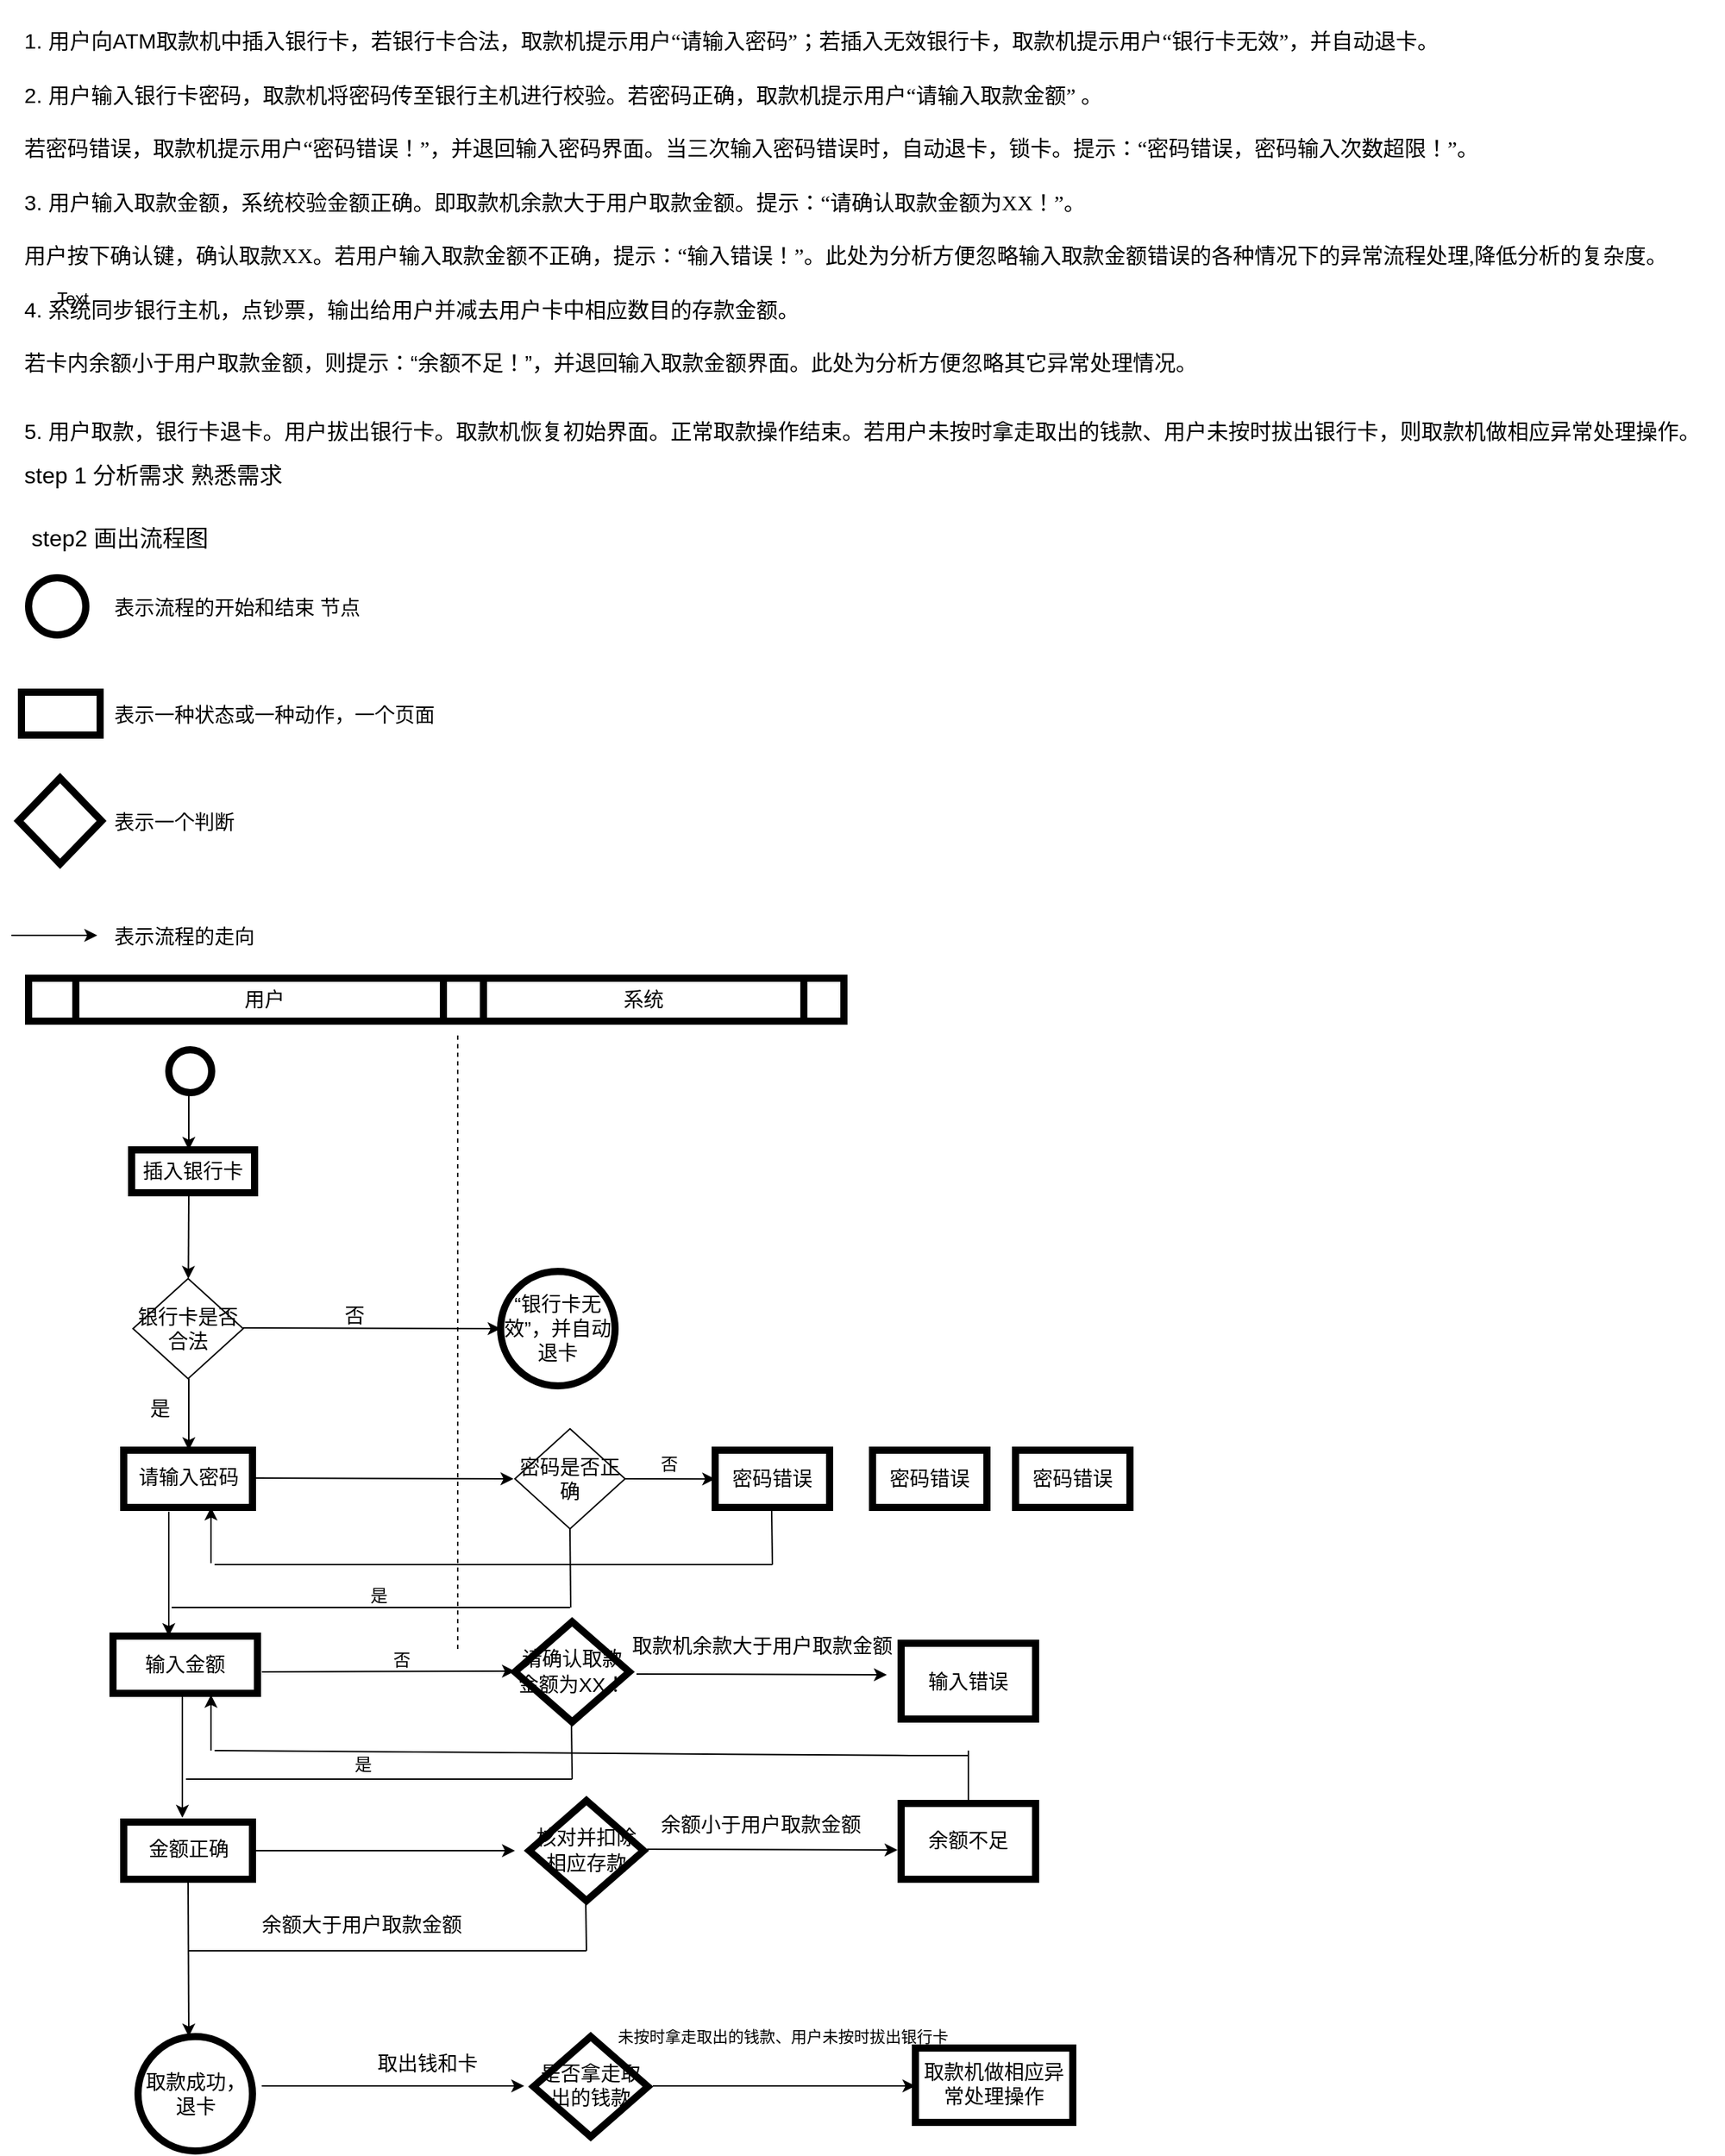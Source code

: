 <mxfile version="12.2.2" type="device" pages="1"><diagram id="kOlLxRC6D5tNrvUlHnhc" name="第 1 页"><mxGraphModel dx="838" dy="481" grid="1" gridSize="10" guides="1" tooltips="1" connect="1" arrows="1" fold="1" page="1" pageScale="1" pageWidth="827" pageHeight="1169" math="0" shadow="0"><root><mxCell id="0"/><mxCell id="1" parent="0"/><mxCell id="hGxhfmPnfHzS0XLvmDlV-4" value="&lt;p class=&quot;MsoNormal&quot; style=&quot;line-height: 150% ; font-size: 15px&quot;&gt;&lt;font style=&quot;font-size: 15px&quot;&gt;1.&amp;nbsp;&lt;span style=&quot;line-height: 150%&quot;&gt;&lt;font face=&quot;宋体&quot; style=&quot;font-size: 15px&quot;&gt;用户向&lt;/font&gt;ATM&lt;font face=&quot;宋体&quot; style=&quot;font-size: 15px&quot;&gt;取款机中插入银行卡，若银行卡合法，取款机提示用户“请输入密码”；若插入无效银行卡，取款机提示用户“银行卡无效”，并自动退卡。&lt;/font&gt;&lt;/span&gt;&lt;br&gt;&lt;/font&gt;&lt;/p&gt;&lt;p class=&quot;MsoNormal&quot; style=&quot;line-height: 150% ; font-size: 15px&quot;&gt;&lt;font style=&quot;font-size: 15px&quot;&gt;&lt;span style=&quot;line-height: 150%&quot;&gt;2. &lt;font face=&quot;宋体&quot; style=&quot;font-size: 15px&quot;&gt;用户输入银行卡密码，取款机将密码传至银行主机进行校验。若密码正确，取款机提示用户“请输入取款金额” 。&lt;/font&gt;&lt;/span&gt;&lt;/font&gt;&lt;/p&gt;&lt;p class=&quot;MsoNormal&quot; style=&quot;line-height: 150% ; font-size: 15px&quot;&gt;&lt;font style=&quot;font-size: 15px&quot;&gt;&lt;span style=&quot;line-height: 150%&quot;&gt;&lt;font face=&quot;宋体&quot; style=&quot;font-size: 15px&quot;&gt;若密码错误，取款机提示用户“密码错误！”，并退回输入密码界面。当三次输入密码错误时，自动退卡，锁卡。提示：“密码错误，密码输入次数超限！”。&lt;/font&gt;&lt;/span&gt;&lt;span style=&quot;font-family: &amp;#34;calibri&amp;#34; ; line-height: 150%&quot;&gt;&lt;/span&gt;&lt;/font&gt;&lt;/p&gt;&lt;p class=&quot;MsoNormal&quot; style=&quot;line-height: 150% ; font-size: 15px&quot;&gt;&lt;font style=&quot;font-size: 15px&quot;&gt;&lt;span style=&quot;line-height: 150%&quot;&gt;3. &lt;font face=&quot;宋体&quot; style=&quot;font-size: 15px&quot;&gt;用户输入取款金额，系统校验金额正确。即取款机余款大于用户取款金额。提示：“请确认取款金额为&lt;/font&gt;&lt;font face=&quot;Calibri&quot; style=&quot;font-size: 15px&quot;&gt;XX&lt;/font&gt;&lt;font face=&quot;宋体&quot; style=&quot;font-size: 15px&quot;&gt;！”。&lt;/font&gt;&lt;/span&gt;&lt;/font&gt;&lt;/p&gt;&lt;p class=&quot;MsoNormal&quot; style=&quot;line-height: 150% ; font-size: 15px&quot;&gt;&lt;font style=&quot;font-size: 15px&quot;&gt;&lt;span style=&quot;line-height: 150%&quot;&gt;&lt;font face=&quot;宋体&quot; style=&quot;font-size: 15px&quot;&gt;用户按下确认键，确认取款&lt;/font&gt;&lt;font face=&quot;Calibri&quot; style=&quot;font-size: 15px&quot;&gt;XX&lt;/font&gt;&lt;font face=&quot;宋体&quot; style=&quot;font-size: 15px&quot;&gt;。若用户输入取款金额不正确，提示：“输入错误！”。此处为分析方便忽略输入取款金额错误的各种情况下的异常流程处理&lt;/font&gt;&lt;font face=&quot;Calibri&quot; style=&quot;font-size: 15px&quot;&gt;,&lt;/font&gt;&lt;font face=&quot;宋体&quot; style=&quot;font-size: 15px&quot;&gt;降低分析的复杂度。&lt;/font&gt;&lt;/span&gt;&lt;span style=&quot;font-family: &amp;#34;calibri&amp;#34; ; line-height: 150%&quot;&gt;&lt;/span&gt;&lt;/font&gt;&lt;/p&gt;&lt;p class=&quot;MsoNormal&quot; style=&quot;line-height: 150% ; font-size: 15px&quot;&gt;&lt;font style=&quot;font-size: 15px&quot;&gt;&lt;span&gt;4.&amp;nbsp;&lt;/span&gt;&lt;span style=&quot;line-height: 150%&quot;&gt;&lt;font face=&quot;宋体&quot; style=&quot;font-size: 15px&quot;&gt;系统同步银行主机，点钞票，输出给用户并减去用户卡中相应数目的存款金额。&lt;/font&gt;&lt;/span&gt;&lt;/font&gt;&lt;/p&gt;&lt;p class=&quot;MsoNormal&quot; style=&quot;line-height: 150% ; font-size: 15px&quot;&gt;&lt;font style=&quot;font-size: 15px&quot;&gt;&lt;span style=&quot;line-height: 150%&quot;&gt;&lt;font face=&quot;宋体&quot; style=&quot;font-size: 15px&quot;&gt;若卡内余额小于用户取款金额，则提示：&lt;/font&gt;“余额不足！”，并退回输入取款金额界面。此处为分析方便忽略其它异常处理情况。&lt;/span&gt;&lt;span style=&quot;font-family: &amp;#34;calibri&amp;#34; ; line-height: 150%&quot;&gt;&lt;/span&gt;&lt;/font&gt;&lt;/p&gt;&lt;p class=&quot;MsoNormal&quot; style=&quot;line-height: 150% ; font-size: 15px&quot;&gt;&lt;span style=&quot;line-height: 150%&quot;&gt;&lt;font style=&quot;font-size: 15px&quot;&gt;5. &lt;font face=&quot;宋体&quot; style=&quot;font-size: 15px&quot;&gt;用户取款，银行卡退卡。用户拔出银行卡。取款机恢复初始界面。正常取款操作结束。若用户未按时拿走取出的钱款、用户未按时拔出银行卡，则取款机做相应异常处理操作。&lt;/font&gt;&lt;/font&gt;&lt;/span&gt;&lt;span style=&quot;font-size: 18pt ; line-height: 150% ; font-size: 18pt ; line-height: 150%&quot;&gt;&lt;/span&gt;&lt;/p&gt;" style="text;html=1;resizable=0;points=[];autosize=1;align=left;verticalAlign=top;spacingTop=-4;" vertex="1" parent="1"><mxGeometry x="55" y="16" width="1190" height="330" as="geometry"/></mxCell><mxCell id="hGxhfmPnfHzS0XLvmDlV-5" value="Text" style="text;html=1;resizable=0;points=[];autosize=1;align=left;verticalAlign=top;spacingTop=-4;" vertex="1" parent="1"><mxGeometry x="78" y="215" width="40" height="20" as="geometry"/></mxCell><mxCell id="hGxhfmPnfHzS0XLvmDlV-6" value="&lt;font style=&quot;font-size: 16px&quot;&gt;step 1 分析需求 熟悉需求&lt;/font&gt;" style="text;html=1;resizable=0;points=[];autosize=1;align=left;verticalAlign=top;spacingTop=-4;strokeWidth=5;" vertex="1" parent="1"><mxGeometry x="55" y="336" width="200" height="20" as="geometry"/></mxCell><mxCell id="hGxhfmPnfHzS0XLvmDlV-7" value="&lt;font style=&quot;font-size: 16px&quot;&gt;step2 画出流程图&lt;/font&gt;" style="text;html=1;resizable=0;points=[];autosize=1;align=left;verticalAlign=top;spacingTop=-4;" vertex="1" parent="1"><mxGeometry x="60" y="380" width="140" height="20" as="geometry"/></mxCell><mxCell id="hGxhfmPnfHzS0XLvmDlV-8" value="" style="ellipse;whiteSpace=wrap;html=1;aspect=fixed;strokeWidth=5;" vertex="1" parent="1"><mxGeometry x="60" y="420" width="40" height="40" as="geometry"/></mxCell><mxCell id="hGxhfmPnfHzS0XLvmDlV-9" value="&lt;font style=&quot;font-size: 14px&quot;&gt;表示流程的开始和结束 节点&lt;/font&gt;" style="text;html=1;resizable=0;points=[];autosize=1;align=left;verticalAlign=top;spacingTop=-4;" vertex="1" parent="1"><mxGeometry x="118" y="430" width="190" height="20" as="geometry"/></mxCell><mxCell id="hGxhfmPnfHzS0XLvmDlV-10" value="" style="rounded=0;whiteSpace=wrap;html=1;strokeWidth=5;" vertex="1" parent="1"><mxGeometry x="55" y="500" width="55" height="30" as="geometry"/></mxCell><mxCell id="hGxhfmPnfHzS0XLvmDlV-11" value="&lt;font style=&quot;font-size: 14px&quot;&gt;表示一种状态或一种动作，一个页面&lt;/font&gt;" style="text;html=1;resizable=0;points=[];autosize=1;align=left;verticalAlign=top;spacingTop=-4;" vertex="1" parent="1"><mxGeometry x="118" y="505" width="240" height="20" as="geometry"/></mxCell><mxCell id="hGxhfmPnfHzS0XLvmDlV-12" value="" style="rhombus;whiteSpace=wrap;html=1;strokeWidth=5;" vertex="1" parent="1"><mxGeometry x="53" y="560" width="58" height="60" as="geometry"/></mxCell><mxCell id="hGxhfmPnfHzS0XLvmDlV-13" value="&lt;font style=&quot;font-size: 14px&quot;&gt;表示一个判断&lt;/font&gt;" style="text;html=1;resizable=0;points=[];autosize=1;align=left;verticalAlign=top;spacingTop=-4;" vertex="1" parent="1"><mxGeometry x="118" y="580" width="100" height="20" as="geometry"/></mxCell><mxCell id="hGxhfmPnfHzS0XLvmDlV-14" value="" style="endArrow=classic;html=1;" edge="1" parent="1"><mxGeometry width="50" height="50" relative="1" as="geometry"><mxPoint x="48" y="670" as="sourcePoint"/><mxPoint x="108" y="670" as="targetPoint"/><Array as="points"><mxPoint x="78" y="670"/></Array></mxGeometry></mxCell><mxCell id="hGxhfmPnfHzS0XLvmDlV-15" value="&lt;font style=&quot;font-size: 14px&quot;&gt;表示流程的走向&lt;/font&gt;" style="text;html=1;resizable=0;points=[];autosize=1;align=left;verticalAlign=top;spacingTop=-4;" vertex="1" parent="1"><mxGeometry x="118" y="660" width="110" height="20" as="geometry"/></mxCell><mxCell id="hGxhfmPnfHzS0XLvmDlV-16" value="&lt;font style=&quot;font-size: 14px&quot;&gt;用户&lt;/font&gt;" style="shape=process;whiteSpace=wrap;html=1;backgroundOutline=1;strokeWidth=5;" vertex="1" parent="1"><mxGeometry x="60" y="700" width="330" height="30" as="geometry"/></mxCell><mxCell id="hGxhfmPnfHzS0XLvmDlV-17" value="&lt;font style=&quot;font-size: 14px&quot;&gt;系统&lt;/font&gt;" style="shape=process;whiteSpace=wrap;html=1;backgroundOutline=1;strokeWidth=5;" vertex="1" parent="1"><mxGeometry x="350" y="700" width="280" height="30" as="geometry"/></mxCell><mxCell id="hGxhfmPnfHzS0XLvmDlV-18" value="" style="endArrow=none;dashed=1;html=1;" edge="1" parent="1"><mxGeometry width="50" height="50" relative="1" as="geometry"><mxPoint x="360" y="1169" as="sourcePoint"/><mxPoint x="360" y="737" as="targetPoint"/></mxGeometry></mxCell><mxCell id="hGxhfmPnfHzS0XLvmDlV-20" value="" style="ellipse;whiteSpace=wrap;html=1;aspect=fixed;strokeWidth=5;" vertex="1" parent="1"><mxGeometry x="158" y="750" width="30" height="30" as="geometry"/></mxCell><mxCell id="hGxhfmPnfHzS0XLvmDlV-22" value="" style="endArrow=classic;html=1;" edge="1" parent="1"><mxGeometry width="50" height="50" relative="1" as="geometry"><mxPoint x="172" y="780" as="sourcePoint"/><mxPoint x="172" y="820" as="targetPoint"/></mxGeometry></mxCell><mxCell id="hGxhfmPnfHzS0XLvmDlV-23" value="&lt;font style=&quot;font-size: 14px&quot;&gt;插入银行卡&lt;/font&gt;" style="rounded=0;whiteSpace=wrap;html=1;strokeWidth=5;" vertex="1" parent="1"><mxGeometry x="132" y="820" width="86" height="30" as="geometry"/></mxCell><mxCell id="hGxhfmPnfHzS0XLvmDlV-25" value="" style="endArrow=classic;html=1;" edge="1" parent="1" target="hGxhfmPnfHzS0XLvmDlV-26"><mxGeometry width="50" height="50" relative="1" as="geometry"><mxPoint x="172" y="850" as="sourcePoint"/><mxPoint x="172" y="890" as="targetPoint"/></mxGeometry></mxCell><mxCell id="hGxhfmPnfHzS0XLvmDlV-26" value="&lt;font style=&quot;font-size: 14px&quot;&gt;银行卡是否合法&lt;/font&gt;" style="rhombus;whiteSpace=wrap;html=1;" vertex="1" parent="1"><mxGeometry x="133" y="910" width="77" height="70" as="geometry"/></mxCell><mxCell id="hGxhfmPnfHzS0XLvmDlV-27" value="" style="endArrow=classic;html=1;" edge="1" parent="1"><mxGeometry width="50" height="50" relative="1" as="geometry"><mxPoint x="210" y="944.5" as="sourcePoint"/><mxPoint x="390" y="945" as="targetPoint"/></mxGeometry></mxCell><mxCell id="hGxhfmPnfHzS0XLvmDlV-28" value="" style="endArrow=classic;html=1;" edge="1" parent="1"><mxGeometry width="50" height="50" relative="1" as="geometry"><mxPoint x="172" y="980" as="sourcePoint"/><mxPoint x="172" y="1030" as="targetPoint"/></mxGeometry></mxCell><mxCell id="hGxhfmPnfHzS0XLvmDlV-29" value="&lt;font style=&quot;font-size: 14px&quot;&gt;否&lt;/font&gt;" style="text;html=1;resizable=0;points=[];autosize=1;align=left;verticalAlign=top;spacingTop=-4;" vertex="1" parent="1"><mxGeometry x="279" y="925" width="30" height="20" as="geometry"/></mxCell><mxCell id="hGxhfmPnfHzS0XLvmDlV-30" value="&lt;font style=&quot;font-size: 14px&quot;&gt;是&lt;/font&gt;" style="text;html=1;resizable=0;points=[];autosize=1;align=left;verticalAlign=top;spacingTop=-4;" vertex="1" parent="1"><mxGeometry x="143" y="990" width="30" height="20" as="geometry"/></mxCell><mxCell id="hGxhfmPnfHzS0XLvmDlV-31" value="&lt;p class=&quot;MsoNormal&quot; style=&quot;font-size: 14px&quot;&gt;&lt;span&gt;“银行卡无效”，并自动退卡&lt;/span&gt;&lt;/p&gt;" style="ellipse;whiteSpace=wrap;html=1;aspect=fixed;strokeWidth=5;" vertex="1" parent="1"><mxGeometry x="390" y="905" width="80" height="80" as="geometry"/></mxCell><mxCell id="hGxhfmPnfHzS0XLvmDlV-32" value="&lt;p class=&quot;MsoNormal&quot;&gt;&lt;span&gt;&lt;font face=&quot;宋体&quot; style=&quot;font-size: 14px&quot;&gt;请输入密码&lt;/font&gt;&lt;/span&gt;&lt;/p&gt;" style="rounded=0;whiteSpace=wrap;html=1;strokeWidth=5;" vertex="1" parent="1"><mxGeometry x="126.5" y="1030" width="90" height="40" as="geometry"/></mxCell><mxCell id="hGxhfmPnfHzS0XLvmDlV-35" value="" style="endArrow=classic;html=1;" edge="1" parent="1"><mxGeometry width="50" height="50" relative="1" as="geometry"><mxPoint x="219" y="1049.5" as="sourcePoint"/><mxPoint x="399" y="1050" as="targetPoint"/></mxGeometry></mxCell><mxCell id="hGxhfmPnfHzS0XLvmDlV-36" value="&lt;font style=&quot;font-size: 14px&quot;&gt;密码是否正确&lt;/font&gt;" style="rhombus;whiteSpace=wrap;html=1;" vertex="1" parent="1"><mxGeometry x="400" y="1015" width="77" height="70" as="geometry"/></mxCell><mxCell id="hGxhfmPnfHzS0XLvmDlV-37" value="" style="endArrow=none;html=1;entryX=0.5;entryY=1;entryDx=0;entryDy=0;" edge="1" parent="1" target="hGxhfmPnfHzS0XLvmDlV-36"><mxGeometry width="50" height="50" relative="1" as="geometry"><mxPoint x="439" y="1140" as="sourcePoint"/><mxPoint x="438" y="1100" as="targetPoint"/></mxGeometry></mxCell><mxCell id="hGxhfmPnfHzS0XLvmDlV-40" value="" style="endArrow=none;html=1;entryX=0.5;entryY=1;entryDx=0;entryDy=0;" edge="1" parent="1"><mxGeometry width="50" height="50" relative="1" as="geometry"><mxPoint x="160" y="1140" as="sourcePoint"/><mxPoint x="438.5" y="1140" as="targetPoint"/></mxGeometry></mxCell><mxCell id="hGxhfmPnfHzS0XLvmDlV-42" value="" style="endArrow=classic;html=1;exitX=0.35;exitY=1.075;exitDx=0;exitDy=0;exitPerimeter=0;" edge="1" parent="1" source="hGxhfmPnfHzS0XLvmDlV-32"><mxGeometry width="50" height="50" relative="1" as="geometry"><mxPoint x="158" y="1080" as="sourcePoint"/><mxPoint x="158" y="1160" as="targetPoint"/></mxGeometry></mxCell><mxCell id="hGxhfmPnfHzS0XLvmDlV-43" value="是" style="text;html=1;resizable=0;points=[];autosize=1;align=left;verticalAlign=top;spacingTop=-4;" vertex="1" parent="1"><mxGeometry x="297" y="1122" width="30" height="20" as="geometry"/></mxCell><mxCell id="hGxhfmPnfHzS0XLvmDlV-44" value="&lt;font style=&quot;font-size: 14px&quot;&gt;输入金额&lt;/font&gt;" style="rounded=0;whiteSpace=wrap;html=1;strokeWidth=5;" vertex="1" parent="1"><mxGeometry x="119" y="1160" width="101" height="40" as="geometry"/></mxCell><mxCell id="hGxhfmPnfHzS0XLvmDlV-45" value="" style="endArrow=classic;html=1;" edge="1" parent="1"><mxGeometry width="50" height="50" relative="1" as="geometry"><mxPoint x="477" y="1050" as="sourcePoint"/><mxPoint x="540" y="1050.107" as="targetPoint"/></mxGeometry></mxCell><mxCell id="hGxhfmPnfHzS0XLvmDlV-47" value="&lt;font style=&quot;font-size: 14px&quot;&gt;密码错误&lt;/font&gt;" style="rounded=0;whiteSpace=wrap;html=1;strokeWidth=5;" vertex="1" parent="1"><mxGeometry x="540" y="1030" width="80" height="40" as="geometry"/></mxCell><mxCell id="hGxhfmPnfHzS0XLvmDlV-48" value="" style="endArrow=none;html=1;" edge="1" parent="1"><mxGeometry width="50" height="50" relative="1" as="geometry"><mxPoint x="580" y="1110" as="sourcePoint"/><mxPoint x="579.5" y="1072" as="targetPoint"/></mxGeometry></mxCell><mxCell id="hGxhfmPnfHzS0XLvmDlV-49" value="" style="endArrow=none;html=1;" edge="1" parent="1"><mxGeometry width="50" height="50" relative="1" as="geometry"><mxPoint x="190" y="1110" as="sourcePoint"/><mxPoint x="580" y="1110" as="targetPoint"/><Array as="points"><mxPoint x="540" y="1110"/></Array></mxGeometry></mxCell><mxCell id="hGxhfmPnfHzS0XLvmDlV-52" value="" style="endArrow=classic;html=1;" edge="1" parent="1"><mxGeometry width="50" height="50" relative="1" as="geometry"><mxPoint x="187.5" y="1109" as="sourcePoint"/><mxPoint x="187.5" y="1070" as="targetPoint"/></mxGeometry></mxCell><mxCell id="hGxhfmPnfHzS0XLvmDlV-53" value="否" style="text;html=1;resizable=0;points=[];autosize=1;align=left;verticalAlign=top;spacingTop=-4;" vertex="1" parent="1"><mxGeometry x="500" y="1030" width="30" height="20" as="geometry"/></mxCell><mxCell id="hGxhfmPnfHzS0XLvmDlV-55" value="&lt;p class=&quot;MsoNormal&quot; style=&quot;font-size: 14px&quot;&gt;&lt;span&gt;&lt;font face=&quot;宋体&quot; style=&quot;font-size: 14px&quot;&gt;请确认取款金额为&lt;/font&gt;XX&lt;font face=&quot;宋体&quot; style=&quot;font-size: 14px&quot;&gt;！&lt;/font&gt;&lt;/span&gt;&lt;/p&gt;" style="rhombus;whiteSpace=wrap;html=1;strokeWidth=5;" vertex="1" parent="1"><mxGeometry x="400" y="1150" width="80" height="70" as="geometry"/></mxCell><mxCell id="hGxhfmPnfHzS0XLvmDlV-56" value="" style="endArrow=classic;html=1;" edge="1" parent="1"><mxGeometry width="50" height="50" relative="1" as="geometry"><mxPoint x="223" y="1185" as="sourcePoint"/><mxPoint x="400" y="1184.5" as="targetPoint"/><Array as="points"><mxPoint x="400" y="1184.5"/></Array></mxGeometry></mxCell><mxCell id="hGxhfmPnfHzS0XLvmDlV-57" value="否" style="text;html=1;resizable=0;points=[];autosize=1;align=left;verticalAlign=top;spacingTop=-4;" vertex="1" parent="1"><mxGeometry x="313" y="1167" width="30" height="20" as="geometry"/></mxCell><mxCell id="hGxhfmPnfHzS0XLvmDlV-58" value="" style="endArrow=none;html=1;entryX=0.5;entryY=1;entryDx=0;entryDy=0;" edge="1" parent="1"><mxGeometry width="50" height="50" relative="1" as="geometry"><mxPoint x="440" y="1260" as="sourcePoint"/><mxPoint x="439.5" y="1220" as="targetPoint"/></mxGeometry></mxCell><mxCell id="hGxhfmPnfHzS0XLvmDlV-59" value="" style="endArrow=none;html=1;" edge="1" parent="1"><mxGeometry width="50" height="50" relative="1" as="geometry"><mxPoint x="170" y="1260" as="sourcePoint"/><mxPoint x="440" y="1260" as="targetPoint"/><Array as="points"><mxPoint x="400" y="1260"/></Array></mxGeometry></mxCell><mxCell id="hGxhfmPnfHzS0XLvmDlV-60" value="是" style="text;html=1;resizable=0;points=[];autosize=1;align=left;verticalAlign=top;spacingTop=-4;" vertex="1" parent="1"><mxGeometry x="286" y="1240" width="30" height="20" as="geometry"/></mxCell><mxCell id="hGxhfmPnfHzS0XLvmDlV-61" value="" style="endArrow=classic;html=1;exitX=0.35;exitY=1.075;exitDx=0;exitDy=0;exitPerimeter=0;" edge="1" parent="1"><mxGeometry width="50" height="50" relative="1" as="geometry"><mxPoint x="167.5" y="1200" as="sourcePoint"/><mxPoint x="167.5" y="1287" as="targetPoint"/></mxGeometry></mxCell><mxCell id="hGxhfmPnfHzS0XLvmDlV-63" value="" style="endArrow=classic;html=1;" edge="1" parent="1"><mxGeometry width="50" height="50" relative="1" as="geometry"><mxPoint x="485" y="1186.5" as="sourcePoint"/><mxPoint x="660" y="1187" as="targetPoint"/></mxGeometry></mxCell><mxCell id="hGxhfmPnfHzS0XLvmDlV-64" value="&lt;p class=&quot;MsoNormal&quot;&gt;&lt;span&gt;&lt;font face=&quot;宋体&quot; style=&quot;font-size: 14px&quot;&gt;取款机余款大于用户取款金额&lt;/font&gt;&lt;/span&gt;&lt;/p&gt;" style="text;html=1;resizable=0;points=[];autosize=1;align=left;verticalAlign=top;spacingTop=-4;" vertex="1" parent="1"><mxGeometry x="480" y="1145" width="200" height="40" as="geometry"/></mxCell><mxCell id="hGxhfmPnfHzS0XLvmDlV-65" value="&lt;p class=&quot;MsoNormal&quot; style=&quot;font-size: 14px&quot;&gt;输入错误&lt;/p&gt;" style="rounded=0;whiteSpace=wrap;html=1;strokeWidth=5;" vertex="1" parent="1"><mxGeometry x="670" y="1165" width="94" height="53" as="geometry"/></mxCell><mxCell id="hGxhfmPnfHzS0XLvmDlV-72" value="" style="edgeStyle=orthogonalEdgeStyle;rounded=0;orthogonalLoop=1;jettySize=auto;html=1;" edge="1" parent="1" source="hGxhfmPnfHzS0XLvmDlV-66"><mxGeometry relative="1" as="geometry"><mxPoint x="400" y="1310" as="targetPoint"/></mxGeometry></mxCell><mxCell id="hGxhfmPnfHzS0XLvmDlV-66" value="&lt;p class=&quot;MsoNormal&quot;&gt;&lt;span&gt;&lt;font face=&quot;宋体&quot; style=&quot;font-size: 14px&quot;&gt;金额正确&lt;/font&gt;&lt;/span&gt;&lt;/p&gt;" style="rounded=0;whiteSpace=wrap;html=1;strokeWidth=5;" vertex="1" parent="1"><mxGeometry x="126.5" y="1290" width="90" height="40" as="geometry"/></mxCell><mxCell id="hGxhfmPnfHzS0XLvmDlV-69" value="&lt;p class=&quot;MsoNormal&quot; style=&quot;font-size: 14px&quot;&gt;&lt;font face=&quot;宋体&quot;&gt;核对并扣除相应存款&lt;/font&gt;&lt;/p&gt;" style="rhombus;whiteSpace=wrap;html=1;strokeWidth=5;" vertex="1" parent="1"><mxGeometry x="410" y="1275" width="80" height="70" as="geometry"/></mxCell><mxCell id="hGxhfmPnfHzS0XLvmDlV-73" value="" style="endArrow=none;html=1;" edge="1" parent="1"><mxGeometry width="50" height="50" relative="1" as="geometry"><mxPoint x="450" y="1380" as="sourcePoint"/><mxPoint x="449.5" y="1345" as="targetPoint"/></mxGeometry></mxCell><mxCell id="hGxhfmPnfHzS0XLvmDlV-74" value="" style="endArrow=none;html=1;entryX=0.5;entryY=1;entryDx=0;entryDy=0;" edge="1" parent="1"><mxGeometry width="50" height="50" relative="1" as="geometry"><mxPoint x="171.5" y="1380" as="sourcePoint"/><mxPoint x="450" y="1380" as="targetPoint"/></mxGeometry></mxCell><mxCell id="hGxhfmPnfHzS0XLvmDlV-75" value="" style="endArrow=classic;html=1;exitX=0.5;exitY=1;exitDx=0;exitDy=0;" edge="1" parent="1" source="hGxhfmPnfHzS0XLvmDlV-66"><mxGeometry width="50" height="50" relative="1" as="geometry"><mxPoint x="172" y="1380" as="sourcePoint"/><mxPoint x="172" y="1440" as="targetPoint"/></mxGeometry></mxCell><mxCell id="hGxhfmPnfHzS0XLvmDlV-76" value="&lt;p class=&quot;MsoNormal&quot;&gt;&lt;font face=&quot;宋体&quot; style=&quot;font-size: 14px&quot;&gt;余额大于用户取款金额&lt;/font&gt;&lt;/p&gt;" style="text;html=1;resizable=0;points=[];autosize=1;align=left;verticalAlign=top;spacingTop=-4;" vertex="1" parent="1"><mxGeometry x="221" y="1340" width="160" height="40" as="geometry"/></mxCell><mxCell id="hGxhfmPnfHzS0XLvmDlV-77" value="" style="endArrow=classic;html=1;" edge="1" parent="1"><mxGeometry width="50" height="50" relative="1" as="geometry"><mxPoint x="492.5" y="1309" as="sourcePoint"/><mxPoint x="667.5" y="1309.5" as="targetPoint"/></mxGeometry></mxCell><mxCell id="hGxhfmPnfHzS0XLvmDlV-78" value="&lt;p class=&quot;MsoNormal&quot;&gt;&lt;font face=&quot;宋体&quot; style=&quot;font-size: 14px&quot;&gt;余额小于用户取款金额&lt;/font&gt;&lt;/p&gt;" style="text;html=1;resizable=0;points=[];autosize=1;align=left;verticalAlign=top;spacingTop=-4;" vertex="1" parent="1"><mxGeometry x="500" y="1270" width="160" height="40" as="geometry"/></mxCell><mxCell id="hGxhfmPnfHzS0XLvmDlV-79" value="&lt;p class=&quot;MsoNormal&quot;&gt;&lt;span&gt;&lt;font face=&quot;宋体&quot; style=&quot;font-size: 14px&quot;&gt;余额不足&lt;/font&gt;&lt;/span&gt;&lt;/p&gt;" style="rounded=0;whiteSpace=wrap;html=1;strokeWidth=5;" vertex="1" parent="1"><mxGeometry x="670" y="1277" width="94" height="53" as="geometry"/></mxCell><mxCell id="hGxhfmPnfHzS0XLvmDlV-80" value="" style="endArrow=none;html=1;" edge="1" parent="1"><mxGeometry width="50" height="50" relative="1" as="geometry"><mxPoint x="717" y="1275" as="sourcePoint"/><mxPoint x="717" y="1240" as="targetPoint"/></mxGeometry></mxCell><mxCell id="hGxhfmPnfHzS0XLvmDlV-81" value="" style="endArrow=none;html=1;" edge="1" parent="1"><mxGeometry width="50" height="50" relative="1" as="geometry"><mxPoint x="190" y="1240" as="sourcePoint"/><mxPoint x="717" y="1243.5" as="targetPoint"/><Array as="points"><mxPoint x="677" y="1243.5"/></Array></mxGeometry></mxCell><mxCell id="hGxhfmPnfHzS0XLvmDlV-82" value="" style="endArrow=classic;html=1;" edge="1" parent="1"><mxGeometry width="50" height="50" relative="1" as="geometry"><mxPoint x="187.5" y="1240" as="sourcePoint"/><mxPoint x="187.5" y="1201" as="targetPoint"/></mxGeometry></mxCell><mxCell id="hGxhfmPnfHzS0XLvmDlV-83" value="&lt;p class=&quot;MsoNormal&quot; style=&quot;font-size: 14px&quot;&gt;&lt;span&gt;取款成功，退卡&lt;/span&gt;&lt;/p&gt;" style="ellipse;whiteSpace=wrap;html=1;aspect=fixed;strokeWidth=5;" vertex="1" parent="1"><mxGeometry x="136.5" y="1440" width="80" height="80" as="geometry"/></mxCell><mxCell id="hGxhfmPnfHzS0XLvmDlV-84" value="&lt;p class=&quot;MsoNormal&quot;&gt;&lt;span&gt;&lt;font face=&quot;宋体&quot; style=&quot;font-size: 14px&quot;&gt;是否拿走取出的钱款&lt;/font&gt;&lt;/span&gt;&lt;/p&gt;" style="rhombus;whiteSpace=wrap;html=1;strokeWidth=5;" vertex="1" parent="1"><mxGeometry x="413" y="1440" width="80" height="70" as="geometry"/></mxCell><mxCell id="hGxhfmPnfHzS0XLvmDlV-85" value="" style="edgeStyle=orthogonalEdgeStyle;rounded=0;orthogonalLoop=1;jettySize=auto;html=1;" edge="1" parent="1"><mxGeometry relative="1" as="geometry"><mxPoint x="223" y="1474.5" as="sourcePoint"/><mxPoint x="406.5" y="1474.5" as="targetPoint"/></mxGeometry></mxCell><mxCell id="hGxhfmPnfHzS0XLvmDlV-86" value="&lt;font style=&quot;font-size: 14px&quot;&gt;取出钱和卡&lt;/font&gt;" style="text;html=1;resizable=0;points=[];autosize=1;align=left;verticalAlign=top;spacingTop=-4;" vertex="1" parent="1"><mxGeometry x="302" y="1448" width="90" height="20" as="geometry"/></mxCell><mxCell id="hGxhfmPnfHzS0XLvmDlV-87" value="" style="edgeStyle=orthogonalEdgeStyle;rounded=0;orthogonalLoop=1;jettySize=auto;html=1;" edge="1" parent="1"><mxGeometry relative="1" as="geometry"><mxPoint x="496.5" y="1474.5" as="sourcePoint"/><mxPoint x="680" y="1474.5" as="targetPoint"/></mxGeometry></mxCell><mxCell id="hGxhfmPnfHzS0XLvmDlV-89" value="&lt;p class=&quot;MsoNormal&quot;&gt;&lt;span&gt;&lt;font face=&quot;宋体&quot; style=&quot;font-size: 14px&quot;&gt;取款机做相应异常处理操作&lt;/font&gt;&lt;/span&gt;&lt;/p&gt;" style="rounded=0;whiteSpace=wrap;html=1;strokeWidth=5;" vertex="1" parent="1"><mxGeometry x="680" y="1448" width="110" height="52" as="geometry"/></mxCell><mxCell id="hGxhfmPnfHzS0XLvmDlV-90" value="&lt;p class=&quot;MsoNormal&quot;&gt;&lt;span&gt;&lt;font face=&quot;宋体&quot; style=&quot;font-size: 11px&quot;&gt;未按时拿走取出的钱款、用户未按时拔出银行卡&lt;/font&gt;&lt;/span&gt;&lt;/p&gt;" style="text;html=1;resizable=0;points=[];autosize=1;align=left;verticalAlign=top;spacingTop=-4;" vertex="1" parent="1"><mxGeometry x="470" y="1418" width="250" height="40" as="geometry"/></mxCell><mxCell id="hGxhfmPnfHzS0XLvmDlV-92" value="&lt;font style=&quot;font-size: 14px&quot;&gt;密码错误&lt;/font&gt;" style="rounded=0;whiteSpace=wrap;html=1;strokeWidth=5;" vertex="1" parent="1"><mxGeometry x="650" y="1030" width="80" height="40" as="geometry"/></mxCell><mxCell id="hGxhfmPnfHzS0XLvmDlV-93" value="&lt;font style=&quot;font-size: 14px&quot;&gt;密码错误&lt;/font&gt;" style="rounded=0;whiteSpace=wrap;html=1;strokeWidth=5;" vertex="1" parent="1"><mxGeometry x="750" y="1030" width="80" height="40" as="geometry"/></mxCell></root></mxGraphModel></diagram></mxfile>